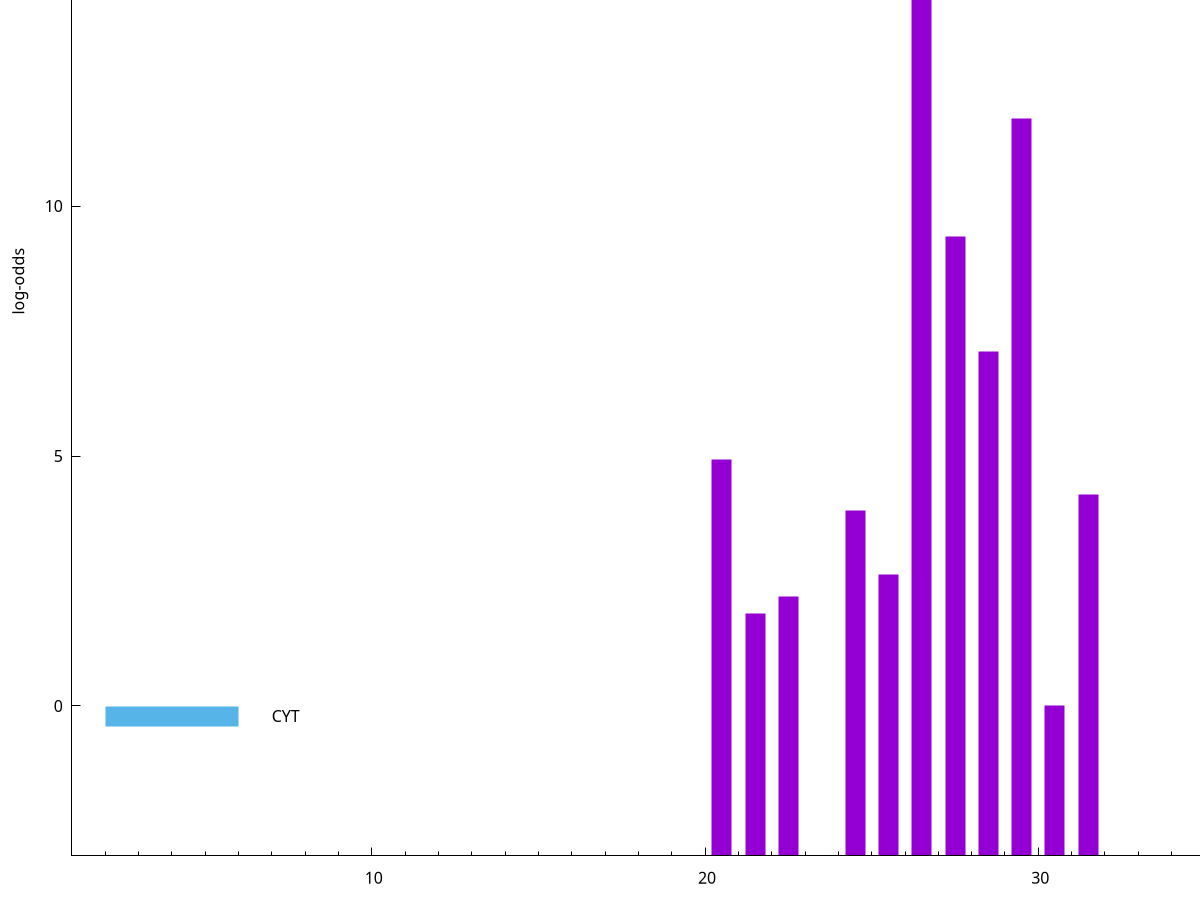 set title "LipoP predictions for SRR3987126.gff"
set size 2., 1.4
set xrange [1:70] 
set mxtics 10
set yrange [-3:20]
set y2range [0:23]
set ylabel "log-odds"
set term postscript eps color solid "Helvetica" 30
set output "SRR3987126.gff56.eps"
set arrow from 2,18.872 to 6,18.872 nohead lt 1 lw 20
set label "SpI" at 7,18.872
set arrow from 2,-0.200913 to 6,-0.200913 nohead lt 3 lw 20
set label "CYT" at 7,-0.200913
set arrow from 2,18.872 to 6,18.872 nohead lt 1 lw 20
set label "SpI" at 7,18.872
# NOTE: The scores below are the log-odds scores with the threshold
# NOTE: subtracted (a hack to make gnuplot make the histogram all
# NOTE: look nice).
plot "-" axes x1y2 title "" with impulses lt 1 lw 20
26.500000 21.858900
29.500000 14.751400
27.500000 12.399180
28.500000 10.084600
20.500000 7.940220
31.500000 7.227390
24.500000 6.909660
25.500000 5.632350
22.500000 5.194660
21.500000 4.847400
30.500000 3.016736
e
exit
